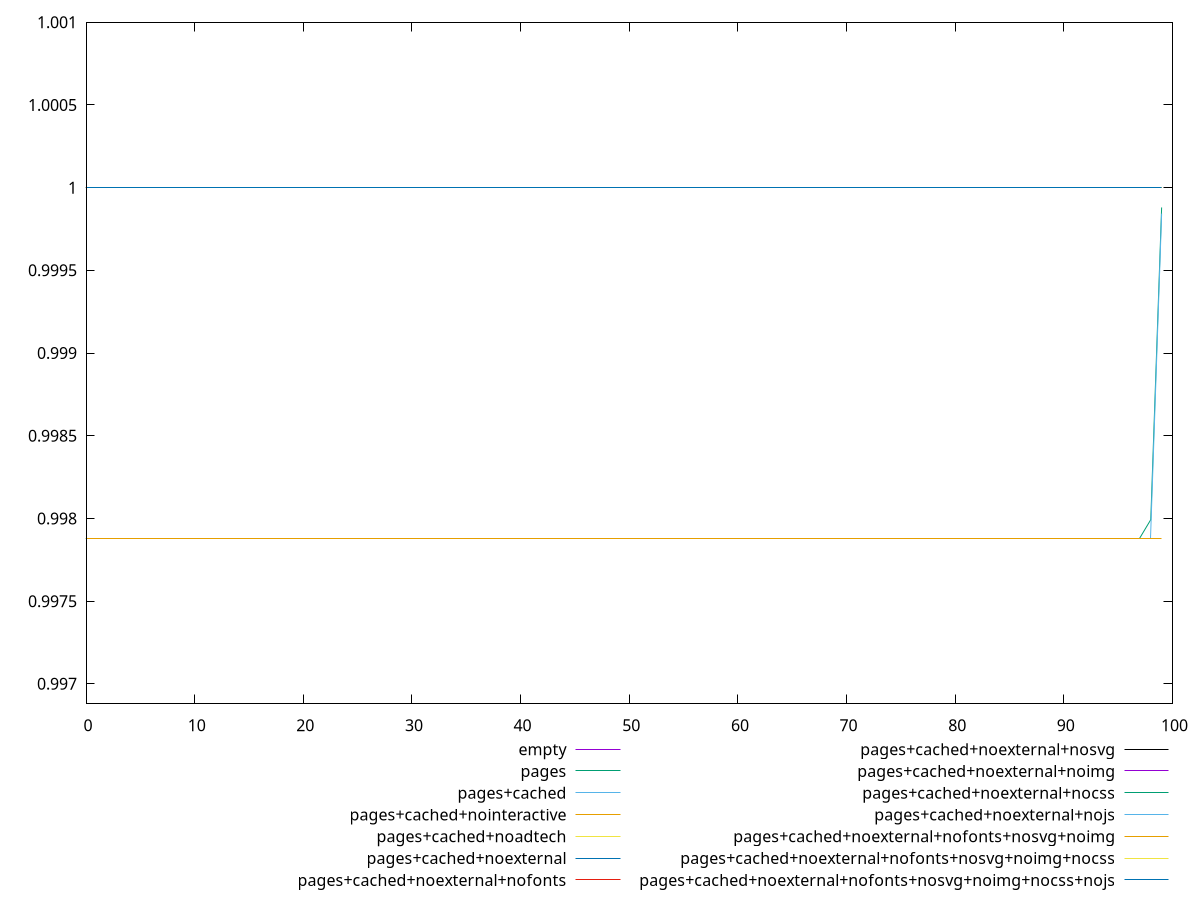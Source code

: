 reset
set terminal svg size 640, 620 enhanced background rgb 'white'
set output "report_00007_2020-12-11T15:55:29.892Z/dom-size/comparison/sorted/all_score.svg"

$empty <<EOF
0 1
1 1
2 1
3 1
4 1
5 1
6 1
7 1
8 1
9 1
10 1
11 1
12 1
13 1
14 1
15 1
16 1
17 1
18 1
19 1
20 1
21 1
22 1
23 1
24 1
25 1
26 1
27 1
28 1
29 1
30 1
31 1
32 1
33 1
34 1
35 1
36 1
37 1
38 1
39 1
40 1
41 1
42 1
43 1
44 1
45 1
46 1
47 1
48 1
49 1
50 1
51 1
52 1
53 1
54 1
55 1
56 1
57 1
58 1
59 1
60 1
61 1
62 1
63 1
64 1
65 1
66 1
67 1
68 1
69 1
70 1
71 1
72 1
73 1
74 1
75 1
76 1
77 1
78 1
79 1
80 1
81 1
82 1
83 1
84 1
85 1
86 1
87 1
88 1
89 1
90 1
91 1
92 1
93 1
94 1
95 1
96 1
97 1
98 1
99 1
EOF

$pages <<EOF
0 0.9978817385378554
1 0.9978817385378554
2 0.9978817385378554
3 0.9978817385378554
4 0.9978817385378554
5 0.9978817385378554
6 0.9978817385378554
7 0.9978817385378554
8 0.9978817385378554
9 0.9978817385378554
10 0.9978817385378554
11 0.9978817385378554
12 0.9978817385378554
13 0.9978817385378554
14 0.9978817385378554
15 0.9978817385378554
16 0.9978817385378554
17 0.9978817385378554
18 0.9978817385378554
19 0.9978817385378554
20 0.9978817385378554
21 0.9978817385378554
22 0.9978817385378554
23 0.9978817385378554
24 0.9978817385378554
25 0.9978817385378554
26 0.9978817385378554
27 0.9978817385378554
28 0.9978817385378554
29 0.9978817385378554
30 0.9978817385378554
31 0.9978817385378554
32 0.9978817385378554
33 0.9978817385378554
34 0.9978817385378554
35 0.9978817385378554
36 0.9978817385378554
37 0.9978817385378554
38 0.9978817385378554
39 0.9978817385378554
40 0.9978817385378554
41 0.9978817385378554
42 0.9978817385378554
43 0.9978817385378554
44 0.9978817385378554
45 0.9978817385378554
46 0.9978817385378554
47 0.9978817385378554
48 0.9978817385378554
49 0.9978817385378554
50 0.9978817385378554
51 0.9978817385378554
52 0.9978817385378554
53 0.9978817385378554
54 0.9978817385378554
55 0.9978817385378554
56 0.9978817385378554
57 0.9978817385378554
58 0.9978817385378554
59 0.9978817385378554
60 0.9978817385378554
61 0.9978817385378554
62 0.9978817385378554
63 0.9978817385378554
64 0.9978817385378554
65 0.9978817385378554
66 0.9978817385378554
67 0.9978817385378554
68 0.9978817385378554
69 0.9978817385378554
70 0.9978817385378554
71 0.9978817385378554
72 0.9978817385378554
73 0.9978817385378554
74 0.9978817385378554
75 0.9978817385378554
76 0.9978817385378554
77 0.9978817385378554
78 0.9978817385378554
79 0.9978817385378554
80 0.9978817385378554
81 0.9978817385378554
82 0.9978817385378554
83 0.9978817385378554
84 0.9978817385378554
85 0.9978817385378554
86 0.9978817385378554
87 0.9978817385378554
88 0.9978817385378554
89 0.9978817385378554
90 0.9978817385378554
91 0.9978817385378554
92 0.9978817385378554
93 0.9978817385378554
94 0.9978817385378554
95 0.9978817385378554
96 0.9978817385378554
97 0.9978817385378554
98 0.997992657587729
99 0.9998804721468972
EOF

$pagesCached <<EOF
0 0.9978817385378554
1 0.9978817385378554
2 0.9978817385378554
3 0.9978817385378554
4 0.9978817385378554
5 0.9978817385378554
6 0.9978817385378554
7 0.9978817385378554
8 0.9978817385378554
9 0.9978817385378554
10 0.9978817385378554
11 0.9978817385378554
12 0.9978817385378554
13 0.9978817385378554
14 0.9978817385378554
15 0.9978817385378554
16 0.9978817385378554
17 0.9978817385378554
18 0.9978817385378554
19 0.9978817385378554
20 0.9978817385378554
21 0.9978817385378554
22 0.9978817385378554
23 0.9978817385378554
24 0.9978817385378554
25 0.9978817385378554
26 0.9978817385378554
27 0.9978817385378554
28 0.9978817385378554
29 0.9978817385378554
30 0.9978817385378554
31 0.9978817385378554
32 0.9978817385378554
33 0.9978817385378554
34 0.9978817385378554
35 0.9978817385378554
36 0.9978817385378554
37 0.9978817385378554
38 0.9978817385378554
39 0.9978817385378554
40 0.9978817385378554
41 0.9978817385378554
42 0.9978817385378554
43 0.9978817385378554
44 0.9978817385378554
45 0.9978817385378554
46 0.9978817385378554
47 0.9978817385378554
48 0.9978817385378554
49 0.9978817385378554
50 0.9978817385378554
51 0.9978817385378554
52 0.9978817385378554
53 0.9978817385378554
54 0.9978817385378554
55 0.9978817385378554
56 0.9978817385378554
57 0.9978817385378554
58 0.9978817385378554
59 0.9978817385378554
60 0.9978817385378554
61 0.9978817385378554
62 0.9978817385378554
63 0.9978817385378554
64 0.9978817385378554
65 0.9978817385378554
66 0.9978817385378554
67 0.9978817385378554
68 0.9978817385378554
69 0.9978817385378554
70 0.9978817385378554
71 0.9978817385378554
72 0.9978817385378554
73 0.9978817385378554
74 0.9978817385378554
75 0.9978817385378554
76 0.9978817385378554
77 0.9978817385378554
78 0.9978817385378554
79 0.9978817385378554
80 0.9978817385378554
81 0.9978817385378554
82 0.9978817385378554
83 0.9978817385378554
84 0.9978817385378554
85 0.9978817385378554
86 0.9978817385378554
87 0.9978817385378554
88 0.9978817385378554
89 0.9978817385378554
90 0.9978817385378554
91 0.9978817385378554
92 0.9978817385378554
93 0.9978817385378554
94 0.9978817385378554
95 0.9978817385378554
96 0.9978817385378554
97 0.9978817385378554
98 0.9978817385378554
99 0.9998428513407445
EOF

$pagesCachedNointeractive <<EOF
0 0.9978817385378554
1 0.9978817385378554
2 0.9978817385378554
3 0.9978817385378554
4 0.9978817385378554
5 0.9978817385378554
6 0.9978817385378554
7 0.9978817385378554
8 0.9978817385378554
9 0.9978817385378554
10 0.9978817385378554
11 0.9978817385378554
12 0.9978817385378554
13 0.9978817385378554
14 0.9978817385378554
15 0.9978817385378554
16 0.9978817385378554
17 0.9978817385378554
18 0.9978817385378554
19 0.9978817385378554
20 0.9978817385378554
21 0.9978817385378554
22 0.9978817385378554
23 0.9978817385378554
24 0.9978817385378554
25 0.9978817385378554
26 0.9978817385378554
27 0.9978817385378554
28 0.9978817385378554
29 0.9978817385378554
30 0.9978817385378554
31 0.9978817385378554
32 0.9978817385378554
33 0.9978817385378554
34 0.9978817385378554
35 0.9978817385378554
36 0.9978817385378554
37 0.9978817385378554
38 0.9978817385378554
39 0.9978817385378554
40 0.9978817385378554
41 0.9978817385378554
42 0.9978817385378554
43 0.9978817385378554
44 0.9978817385378554
45 0.9978817385378554
46 0.9978817385378554
47 0.9978817385378554
48 0.9978817385378554
49 0.9978817385378554
50 0.9978817385378554
51 0.9978817385378554
52 0.9978817385378554
53 0.9978817385378554
54 0.9978817385378554
55 0.9978817385378554
56 0.9978817385378554
57 0.9978817385378554
58 0.9978817385378554
59 0.9978817385378554
60 0.9978817385378554
61 0.9978817385378554
62 0.9978817385378554
63 0.9978817385378554
64 0.9978817385378554
65 0.9978817385378554
66 0.9978817385378554
67 0.9978817385378554
68 0.9978817385378554
69 0.9978817385378554
70 0.9978817385378554
71 0.9978817385378554
72 0.9978817385378554
73 0.9978817385378554
74 0.9978817385378554
75 0.9978817385378554
76 0.9978817385378554
77 0.9978817385378554
78 0.9978817385378554
79 0.9978817385378554
80 0.9978817385378554
81 0.9978817385378554
82 0.9978817385378554
83 0.9978817385378554
84 0.9978817385378554
85 0.9978817385378554
86 0.9978817385378554
87 0.9978817385378554
88 0.9978817385378554
89 0.9978817385378554
90 0.9978817385378554
91 0.9978817385378554
92 0.9978817385378554
93 0.9978817385378554
94 0.9978817385378554
95 0.9978817385378554
96 0.9978817385378554
97 0.9978817385378554
98 0.9978817385378554
99 0.9978817385378554
EOF

$pagesCachedNoadtech <<EOF
0 0.9999997135746177
1 0.9999997135746177
2 0.9999997135746177
3 0.9999997135746177
4 0.9999997135746177
5 0.9999997135746177
6 0.9999997135746177
7 0.9999997135746177
8 0.9999997135746177
9 0.9999997135746177
10 0.9999997135746177
11 0.9999997135746177
12 0.9999997135746177
13 0.9999997135746177
14 0.9999997135746177
15 0.9999997135746177
16 0.9999997135746177
17 0.9999997135746177
18 0.9999997135746177
19 0.9999997135746177
20 0.9999997135746177
21 0.9999997135746177
22 0.9999997135746177
23 0.9999997135746177
24 0.9999997135746177
25 0.9999997135746177
26 0.9999997135746177
27 0.9999997135746177
28 0.9999997135746177
29 0.9999997135746177
30 0.9999997135746177
31 0.9999997135746177
32 0.9999997135746177
33 0.9999997135746177
34 0.9999997135746177
35 0.9999997135746177
36 0.9999997135746177
37 0.9999997135746177
38 0.9999997135746177
39 0.9999997135746177
40 0.9999997135746177
41 0.9999997135746177
42 0.9999997135746177
43 0.9999997135746177
44 0.9999997135746177
45 0.9999997135746177
46 0.9999997135746177
47 0.9999997135746177
48 0.9999997135746177
49 0.9999997135746177
50 0.9999997135746177
51 0.9999997135746177
52 0.9999997135746177
53 0.9999997135746177
54 0.9999997135746177
55 0.9999997135746177
56 0.9999997135746177
57 0.9999997135746177
58 0.9999997135746177
59 0.9999997135746177
60 0.9999997135746177
61 0.9999997135746177
62 0.9999997135746177
63 0.9999997135746177
64 0.9999997135746177
65 0.9999997135746177
66 0.9999997135746177
67 0.9999997135746177
68 0.9999997135746177
69 0.9999997135746177
70 0.9999997135746177
71 0.9999997135746177
72 0.9999997135746177
73 0.9999997135746177
74 0.9999997135746177
75 0.9999997135746177
76 0.9999997135746177
77 0.9999997135746177
78 0.9999997135746177
79 0.9999997135746177
80 0.9999997135746177
81 0.9999997135746177
82 0.9999997135746177
83 0.9999997135746177
84 0.9999997135746177
85 0.9999997135746177
86 0.9999997135746177
87 0.9999997135746177
88 0.9999997135746177
89 0.9999997135746177
90 0.9999997135746177
91 0.9999997135746177
92 0.9999997135746177
93 0.9999997135746177
94 0.9999997135746177
95 0.9999997135746177
96 0.9999997135746177
97 0.9999997135746177
98 0.9999997135746177
99 0.9999997135746177
EOF

$pagesCachedNoexternal <<EOF
0 0.9999997135746177
1 0.9999997135746177
2 0.9999997135746177
3 0.9999997135746177
4 0.9999997135746177
5 0.9999997135746177
6 0.9999997135746177
7 0.9999997135746177
8 0.9999997135746177
9 0.9999997135746177
10 0.9999997135746177
11 0.9999997135746177
12 0.9999997135746177
13 0.9999997135746177
14 0.9999997135746177
15 0.9999997135746177
16 0.9999997135746177
17 0.9999997135746177
18 0.9999997135746177
19 0.9999997135746177
20 0.9999997135746177
21 0.9999997135746177
22 0.9999997135746177
23 0.9999997135746177
24 0.9999997135746177
25 0.9999997135746177
26 0.9999997135746177
27 0.9999997135746177
28 0.9999997135746177
29 0.9999997135746177
30 0.9999997135746177
31 0.9999997135746177
32 0.9999997135746177
33 0.9999997135746177
34 0.9999997135746177
35 0.9999997135746177
36 0.9999997135746177
37 0.9999997135746177
38 0.9999997135746177
39 0.9999997135746177
40 0.9999997135746177
41 0.9999997135746177
42 0.9999997135746177
43 0.9999997135746177
44 0.9999997135746177
45 0.9999997135746177
46 0.9999997135746177
47 0.9999997135746177
48 0.9999997135746177
49 0.9999997135746177
50 0.9999997135746177
51 0.9999997135746177
52 0.9999997135746177
53 0.9999997135746177
54 0.9999997135746177
55 0.9999997135746177
56 0.9999997135746177
57 0.9999997135746177
58 0.9999997135746177
59 0.9999997135746177
60 0.9999997135746177
61 0.9999997135746177
62 0.9999997135746177
63 0.9999997135746177
64 0.9999997135746177
65 0.9999997135746177
66 0.9999997135746177
67 0.9999997135746177
68 0.9999997135746177
69 0.9999997135746177
70 0.9999997135746177
71 0.9999997135746177
72 0.9999997135746177
73 0.9999997135746177
74 0.9999997135746177
75 0.9999997135746177
76 0.9999997135746177
77 0.9999997135746177
78 0.9999997135746177
79 0.9999997135746177
80 0.9999997135746177
81 0.9999997135746177
82 0.9999997135746177
83 0.9999997135746177
84 0.9999997135746177
85 0.9999997135746177
86 0.9999997135746177
87 0.9999997135746177
88 0.9999997135746177
89 0.9999997135746177
90 0.9999997135746177
91 0.9999997135746177
92 0.9999997135746177
93 0.9999997135746177
94 0.9999997135746177
95 0.9999997135746177
96 0.9999997135746177
97 0.9999997135746177
98 0.9999997135746177
99 0.9999997135746177
EOF

$pagesCachedNoexternalNofonts <<EOF
0 0.9999997135746177
1 0.9999997135746177
2 0.9999997135746177
3 0.9999997135746177
4 0.9999997135746177
5 0.9999997135746177
6 0.9999997135746177
7 0.9999997135746177
8 0.9999997135746177
9 0.9999997135746177
10 0.9999997135746177
11 0.9999997135746177
12 0.9999997135746177
13 0.9999997135746177
14 0.9999997135746177
15 0.9999997135746177
16 0.9999997135746177
17 0.9999997135746177
18 0.9999997135746177
19 0.9999997135746177
20 0.9999997135746177
21 0.9999997135746177
22 0.9999997135746177
23 0.9999997135746177
24 0.9999997135746177
25 0.9999997135746177
26 0.9999997135746177
27 0.9999997135746177
28 0.9999997135746177
29 0.9999997135746177
30 0.9999997135746177
31 0.9999997135746177
32 0.9999997135746177
33 0.9999997135746177
34 0.9999997135746177
35 0.9999997135746177
36 0.9999997135746177
37 0.9999997135746177
38 0.9999997135746177
39 0.9999997135746177
40 0.9999997135746177
41 0.9999997135746177
42 0.9999997135746177
43 0.9999997135746177
44 0.9999997135746177
45 0.9999997135746177
46 0.9999997135746177
47 0.9999997135746177
48 0.9999997135746177
49 0.9999997135746177
50 0.9999997135746177
51 0.9999997135746177
52 0.9999997135746177
53 0.9999997135746177
54 0.9999997135746177
55 0.9999997135746177
56 0.9999997135746177
57 0.9999997135746177
58 0.9999997135746177
59 0.9999997135746177
60 0.9999997135746177
61 0.9999997135746177
62 0.9999997135746177
63 0.9999997135746177
64 0.9999997135746177
65 0.9999997135746177
66 0.9999997135746177
67 0.9999997135746177
68 0.9999997135746177
69 0.9999997135746177
70 0.9999997135746177
71 0.9999997135746177
72 0.9999997135746177
73 0.9999997135746177
74 0.9999997135746177
75 0.9999997135746177
76 0.9999997135746177
77 0.9999997135746177
78 0.9999997135746177
79 0.9999997135746177
80 0.9999997135746177
81 0.9999997135746177
82 0.9999997135746177
83 0.9999997135746177
84 0.9999997135746177
85 0.9999997135746177
86 0.9999997135746177
87 0.9999997135746177
88 0.9999997135746177
89 0.9999997135746177
90 0.9999997135746177
91 0.9999997135746177
92 0.9999997135746177
93 0.9999997135746177
94 0.9999997135746177
95 0.9999997135746177
96 0.9999997135746177
97 0.9999997135746177
98 0.9999997135746177
99 0.9999997135746177
EOF

$pagesCachedNoexternalNosvg <<EOF
0 0.9999997135746177
1 0.9999997135746177
2 0.9999997135746177
3 0.9999997135746177
4 0.9999997135746177
5 0.9999997135746177
6 0.9999997135746177
7 0.9999997135746177
8 0.9999997135746177
9 0.9999997135746177
10 0.9999997135746177
11 0.9999997135746177
12 0.9999997135746177
13 0.9999997135746177
14 0.9999997135746177
15 0.9999997135746177
16 0.9999997135746177
17 0.9999997135746177
18 0.9999997135746177
19 0.9999997135746177
20 0.9999997135746177
21 0.9999997135746177
22 0.9999997135746177
23 0.9999997135746177
24 0.9999997135746177
25 0.9999997135746177
26 0.9999997135746177
27 0.9999997135746177
28 0.9999997135746177
29 0.9999997135746177
30 0.9999997135746177
31 0.9999997135746177
32 0.9999997135746177
33 0.9999997135746177
34 0.9999997135746177
35 0.9999997135746177
36 0.9999997135746177
37 0.9999997135746177
38 0.9999997135746177
39 0.9999997135746177
40 0.9999997135746177
41 0.9999997135746177
42 0.9999997135746177
43 0.9999997135746177
44 0.9999997135746177
45 0.9999997135746177
46 0.9999997135746177
47 0.9999997135746177
48 0.9999997135746177
49 0.9999997135746177
50 0.9999997135746177
51 0.9999997135746177
52 0.9999997135746177
53 0.9999997135746177
54 0.9999997135746177
55 0.9999997135746177
56 0.9999997135746177
57 0.9999997135746177
58 0.9999997135746177
59 0.9999997135746177
60 0.9999997135746177
61 0.9999997135746177
62 0.9999997135746177
63 0.9999997135746177
64 0.9999997135746177
65 0.9999997135746177
66 0.9999997135746177
67 0.9999997135746177
68 0.9999997135746177
69 0.9999997135746177
70 0.9999997135746177
71 0.9999997135746177
72 0.9999997135746177
73 0.9999997135746177
74 0.9999997135746177
75 0.9999997135746177
76 0.9999997135746177
77 0.9999997135746177
78 0.9999997135746177
79 0.9999997135746177
80 0.9999997135746177
81 0.9999997135746177
82 0.9999997135746177
83 0.9999997135746177
84 0.9999997135746177
85 0.9999997135746177
86 0.9999997135746177
87 0.9999997135746177
88 0.9999997135746177
89 0.9999997135746177
90 0.9999997135746177
91 0.9999997135746177
92 0.9999997135746177
93 0.9999997135746177
94 0.9999997135746177
95 0.9999997135746177
96 0.9999997135746177
97 0.9999997135746177
98 0.9999997135746177
99 0.9999997135746177
EOF

$pagesCachedNoexternalNoimg <<EOF
0 0.9999997135746177
1 0.9999997135746177
2 0.9999997135746177
3 0.9999997135746177
4 0.9999997135746177
5 0.9999997135746177
6 0.9999997135746177
7 0.9999997135746177
8 0.9999997135746177
9 0.9999997135746177
10 0.9999997135746177
11 0.9999997135746177
12 0.9999997135746177
13 0.9999997135746177
14 0.9999997135746177
15 0.9999997135746177
16 0.9999997135746177
17 0.9999997135746177
18 0.9999997135746177
19 0.9999997135746177
20 0.9999997135746177
21 0.9999997135746177
22 0.9999997135746177
23 0.9999997135746177
24 0.9999997135746177
25 0.9999997135746177
26 0.9999997135746177
27 0.9999997135746177
28 0.9999997135746177
29 0.9999997135746177
30 0.9999997135746177
31 0.9999997135746177
32 0.9999997135746177
33 0.9999997135746177
34 0.9999997135746177
35 0.9999997135746177
36 0.9999997135746177
37 0.9999997135746177
38 0.9999997135746177
39 0.9999997135746177
40 0.9999997135746177
41 0.9999997135746177
42 0.9999997135746177
43 0.9999997135746177
44 0.9999997135746177
45 0.9999997135746177
46 0.9999997135746177
47 0.9999997135746177
48 0.9999997135746177
49 0.9999997135746177
50 0.9999997135746177
51 0.9999997135746177
52 0.9999997135746177
53 0.9999997135746177
54 0.9999997135746177
55 0.9999997135746177
56 0.9999997135746177
57 0.9999997135746177
58 0.9999997135746177
59 0.9999997135746177
60 0.9999997135746177
61 0.9999997135746177
62 0.9999997135746177
63 0.9999997135746177
64 0.9999997135746177
65 0.9999997135746177
66 0.9999997135746177
67 0.9999997135746177
68 0.9999997135746177
69 0.9999997135746177
70 0.9999997135746177
71 0.9999997135746177
72 0.9999997135746177
73 0.9999997135746177
74 0.9999997135746177
75 0.9999997135746177
76 0.9999997135746177
77 0.9999997135746177
78 0.9999997135746177
79 0.9999997135746177
80 0.9999997135746177
81 0.9999997135746177
82 0.9999997135746177
83 0.9999997135746177
84 0.9999997135746177
85 0.9999997135746177
86 0.9999997135746177
87 0.9999997135746177
88 0.9999997135746177
89 0.9999997135746177
90 0.9999997135746177
91 0.9999997135746177
92 0.9999997135746177
93 0.9999997135746177
94 0.9999997135746177
95 0.9999997135746177
96 0.9999997135746177
97 0.9999997135746177
98 0.9999997135746177
99 0.9999997135746177
EOF

$pagesCachedNoexternalNocss <<EOF
0 0.9999997135746177
1 0.9999997135746177
2 0.9999997135746177
3 0.9999997135746177
4 0.9999997135746177
5 0.9999997135746177
6 0.9999997135746177
7 0.9999997135746177
8 0.9999997135746177
9 0.9999997135746177
10 0.9999997135746177
11 0.9999997135746177
12 0.9999997135746177
13 0.9999997135746177
14 0.9999997135746177
15 0.9999997135746177
16 0.9999997135746177
17 0.9999997135746177
18 0.9999997135746177
19 0.9999997135746177
20 0.9999997135746177
21 0.9999997135746177
22 0.9999997135746177
23 0.9999997135746177
24 0.9999997135746177
25 0.9999997135746177
26 0.9999997135746177
27 0.9999997135746177
28 0.9999997135746177
29 0.9999997135746177
30 0.9999997135746177
31 0.9999997135746177
32 0.9999997135746177
33 0.9999997135746177
34 0.9999997135746177
35 0.9999997135746177
36 0.9999997135746177
37 0.9999997135746177
38 0.9999997135746177
39 0.9999997135746177
40 0.9999997135746177
41 0.9999997135746177
42 0.9999997135746177
43 0.9999997135746177
44 0.9999997135746177
45 0.9999997135746177
46 0.9999997135746177
47 0.9999997135746177
48 0.9999997135746177
49 0.9999997135746177
50 0.9999997135746177
51 0.9999997135746177
52 0.9999997135746177
53 0.9999997135746177
54 0.9999997135746177
55 0.9999997135746177
56 0.9999997135746177
57 0.9999997135746177
58 0.9999997135746177
59 0.9999997135746177
60 0.9999997135746177
61 0.9999997135746177
62 0.9999997135746177
63 0.9999997135746177
64 0.9999997135746177
65 0.9999997135746177
66 0.9999997135746177
67 0.9999997135746177
68 0.9999997135746177
69 0.9999997135746177
70 0.9999997135746177
71 0.9999997135746177
72 0.9999997135746177
73 0.9999997135746177
74 0.9999997135746177
75 0.9999997135746177
76 0.9999997135746177
77 0.9999997135746177
78 0.9999997135746177
79 0.9999997135746177
80 0.9999997135746177
81 0.9999997135746177
82 0.9999997135746177
83 0.9999997135746177
84 0.9999997135746177
85 0.9999997135746177
86 0.9999997135746177
87 0.9999997135746177
88 0.9999997135746177
89 0.9999997135746177
90 0.9999997135746177
91 0.9999997135746177
92 0.9999997135746177
93 0.9999997135746177
94 0.9999997135746177
95 0.9999997135746177
96 0.9999997135746177
97 0.9999997135746177
98 0.9999997135746177
99 0.9999997135746177
EOF

$pagesCachedNoexternalNojs <<EOF
0 0.9999999999999785
1 0.9999999999999785
2 0.9999999999999785
3 0.9999999999999785
4 0.9999999999999785
5 0.9999999999999785
6 0.9999999999999785
7 0.9999999999999785
8 0.9999999999999785
9 0.9999999999999785
10 0.9999999999999785
11 0.9999999999999785
12 0.9999999999999785
13 0.9999999999999785
14 0.9999999999999785
15 0.9999999999999785
16 0.9999999999999785
17 0.9999999999999785
18 0.9999999999999785
19 0.9999999999999785
20 0.9999999999999785
21 0.9999999999999785
22 0.9999999999999785
23 0.9999999999999785
24 0.9999999999999785
25 0.9999999999999785
26 0.9999999999999785
27 0.9999999999999785
28 0.9999999999999785
29 0.9999999999999785
30 0.9999999999999785
31 0.9999999999999785
32 0.9999999999999785
33 0.9999999999999785
34 0.9999999999999785
35 0.9999999999999785
36 0.9999999999999785
37 0.9999999999999785
38 0.9999999999999785
39 0.9999999999999785
40 0.9999999999999785
41 0.9999999999999785
42 0.9999999999999785
43 0.9999999999999785
44 0.9999999999999785
45 0.9999999999999785
46 0.9999999999999785
47 0.9999999999999785
48 0.9999999999999785
49 0.9999999999999785
50 0.9999999999999785
51 0.9999999999999785
52 0.9999999999999785
53 0.9999999999999785
54 0.9999999999999785
55 0.9999999999999785
56 0.9999999999999785
57 0.9999999999999785
58 0.9999999999999785
59 0.9999999999999785
60 0.9999999999999785
61 0.9999999999999785
62 0.9999999999999785
63 0.9999999999999785
64 0.9999999999999785
65 0.9999999999999785
66 0.9999999999999785
67 0.9999999999999785
68 0.9999999999999785
69 0.9999999999999785
70 0.9999999999999785
71 0.9999999999999785
72 0.9999999999999785
73 0.9999999999999785
74 0.9999999999999785
75 0.9999999999999785
76 0.9999999999999785
77 0.9999999999999785
78 0.9999999999999785
79 0.9999999999999785
80 0.9999999999999785
81 0.9999999999999785
82 0.9999999999999785
83 0.9999999999999785
84 0.9999999999999785
85 0.9999999999999785
86 0.9999999999999785
87 0.9999999999999785
88 0.9999999999999785
89 0.9999999999999785
90 0.9999999999999785
91 0.9999999999999785
92 0.9999999999999785
93 0.9999999999999785
94 0.9999999999999785
95 0.9999999999999785
96 0.9999999999999785
97 0.9999999999999785
98 0.9999999999999785
99 0.9999999999999785
EOF

$pagesCachedNoexternalNofontsNosvgNoimg <<EOF
0 0.9999997135746177
1 0.9999997135746177
2 0.9999997135746177
3 0.9999997135746177
4 0.9999997135746177
5 0.9999997135746177
6 0.9999997135746177
7 0.9999997135746177
8 0.9999997135746177
9 0.9999997135746177
10 0.9999997135746177
11 0.9999997135746177
12 0.9999997135746177
13 0.9999997135746177
14 0.9999997135746177
15 0.9999997135746177
16 0.9999997135746177
17 0.9999997135746177
18 0.9999997135746177
19 0.9999997135746177
20 0.9999997135746177
21 0.9999997135746177
22 0.9999997135746177
23 0.9999997135746177
24 0.9999997135746177
25 0.9999997135746177
26 0.9999997135746177
27 0.9999997135746177
28 0.9999997135746177
29 0.9999997135746177
30 0.9999997135746177
31 0.9999997135746177
32 0.9999997135746177
33 0.9999997135746177
34 0.9999997135746177
35 0.9999997135746177
36 0.9999997135746177
37 0.9999997135746177
38 0.9999997135746177
39 0.9999997135746177
40 0.9999997135746177
41 0.9999997135746177
42 0.9999997135746177
43 0.9999997135746177
44 0.9999997135746177
45 0.9999997135746177
46 0.9999997135746177
47 0.9999997135746177
48 0.9999997135746177
49 0.9999997135746177
50 0.9999997135746177
51 0.9999997135746177
52 0.9999997135746177
53 0.9999997135746177
54 0.9999997135746177
55 0.9999997135746177
56 0.9999997135746177
57 0.9999997135746177
58 0.9999997135746177
59 0.9999997135746177
60 0.9999997135746177
61 0.9999997135746177
62 0.9999997135746177
63 0.9999997135746177
64 0.9999997135746177
65 0.9999997135746177
66 0.9999997135746177
67 0.9999997135746177
68 0.9999997135746177
69 0.9999997135746177
70 0.9999997135746177
71 0.9999997135746177
72 0.9999997135746177
73 0.9999997135746177
74 0.9999997135746177
75 0.9999997135746177
76 0.9999997135746177
77 0.9999997135746177
78 0.9999997135746177
79 0.9999997135746177
80 0.9999997135746177
81 0.9999997135746177
82 0.9999997135746177
83 0.9999997135746177
84 0.9999997135746177
85 0.9999997135746177
86 0.9999997135746177
87 0.9999997135746177
88 0.9999997135746177
89 0.9999997135746177
90 0.9999997135746177
91 0.9999997135746177
92 0.9999997135746177
93 0.9999997135746177
94 0.9999997135746177
95 0.9999997135746177
96 0.9999997135746177
97 0.9999997135746177
98 0.9999997135746177
99 0.9999997135746177
EOF

$pagesCachedNoexternalNofontsNosvgNoimgNocss <<EOF
0 0.9999997135746177
1 0.9999997135746177
2 0.9999997135746177
3 0.9999997135746177
4 0.9999997135746177
5 0.9999997135746177
6 0.9999997135746177
7 0.9999997135746177
8 0.9999997135746177
9 0.9999997135746177
10 0.9999997135746177
11 0.9999997135746177
12 0.9999997135746177
13 0.9999997135746177
14 0.9999997135746177
15 0.9999997135746177
16 0.9999997135746177
17 0.9999997135746177
18 0.9999997135746177
19 0.9999997135746177
20 0.9999997135746177
21 0.9999997135746177
22 0.9999997135746177
23 0.9999997135746177
24 0.9999997135746177
25 0.9999997135746177
26 0.9999997135746177
27 0.9999997135746177
28 0.9999997135746177
29 0.9999997135746177
30 0.9999997135746177
31 0.9999997135746177
32 0.9999997135746177
33 0.9999997135746177
34 0.9999997135746177
35 0.9999997135746177
36 0.9999997135746177
37 0.9999997135746177
38 0.9999997135746177
39 0.9999997135746177
40 0.9999997135746177
41 0.9999997135746177
42 0.9999997135746177
43 0.9999997135746177
44 0.9999997135746177
45 0.9999997135746177
46 0.9999997135746177
47 0.9999997135746177
48 0.9999997135746177
49 0.9999997135746177
50 0.9999997135746177
51 0.9999997135746177
52 0.9999997135746177
53 0.9999997135746177
54 0.9999997135746177
55 0.9999997135746177
56 0.9999997135746177
57 0.9999997135746177
58 0.9999997135746177
59 0.9999997135746177
60 0.9999997135746177
61 0.9999997135746177
62 0.9999997135746177
63 0.9999997135746177
64 0.9999997135746177
65 0.9999997135746177
66 0.9999997135746177
67 0.9999997135746177
68 0.9999997135746177
69 0.9999997135746177
70 0.9999997135746177
71 0.9999997135746177
72 0.9999997135746177
73 0.9999997135746177
74 0.9999997135746177
75 0.9999997135746177
76 0.9999997135746177
77 0.9999997135746177
78 0.9999997135746177
79 0.9999997135746177
80 0.9999997135746177
81 0.9999997135746177
82 0.9999997135746177
83 0.9999997135746177
84 0.9999997135746177
85 0.9999997135746177
86 0.9999997135746177
87 0.9999997135746177
88 0.9999997135746177
89 0.9999997135746177
90 0.9999997135746177
91 0.9999997135746177
92 0.9999997135746177
93 0.9999997135746177
94 0.9999997135746177
95 0.9999997135746177
96 0.9999997135746177
97 0.9999997135746177
98 0.9999997135746177
99 0.9999997135746177
EOF

$pagesCachedNoexternalNofontsNosvgNoimgNocssNojs <<EOF
0 0.9999999999999785
1 0.9999999999999785
2 0.9999999999999785
3 0.9999999999999785
4 0.9999999999999785
5 0.9999999999999785
6 0.9999999999999785
7 0.9999999999999785
8 0.9999999999999785
9 0.9999999999999785
10 0.9999999999999785
11 0.9999999999999785
12 0.9999999999999785
13 0.9999999999999785
14 0.9999999999999785
15 0.9999999999999785
16 0.9999999999999785
17 0.9999999999999785
18 0.9999999999999785
19 0.9999999999999785
20 0.9999999999999785
21 0.9999999999999785
22 0.9999999999999785
23 0.9999999999999785
24 0.9999999999999785
25 0.9999999999999785
26 0.9999999999999785
27 0.9999999999999785
28 0.9999999999999785
29 0.9999999999999785
30 0.9999999999999785
31 0.9999999999999785
32 0.9999999999999785
33 0.9999999999999785
34 0.9999999999999785
35 0.9999999999999785
36 0.9999999999999785
37 0.9999999999999785
38 0.9999999999999785
39 0.9999999999999785
40 0.9999999999999785
41 0.9999999999999785
42 0.9999999999999785
43 0.9999999999999785
44 0.9999999999999785
45 0.9999999999999785
46 0.9999999999999785
47 0.9999999999999785
48 0.9999999999999785
49 0.9999999999999785
50 0.9999999999999785
51 0.9999999999999785
52 0.9999999999999785
53 0.9999999999999785
54 0.9999999999999785
55 0.9999999999999785
56 0.9999999999999785
57 0.9999999999999785
58 0.9999999999999785
59 0.9999999999999785
60 0.9999999999999785
61 0.9999999999999785
62 0.9999999999999785
63 0.9999999999999785
64 0.9999999999999785
65 0.9999999999999785
66 0.9999999999999785
67 0.9999999999999785
68 0.9999999999999785
69 0.9999999999999785
70 0.9999999999999785
71 0.9999999999999785
72 0.9999999999999785
73 0.9999999999999785
74 0.9999999999999785
75 0.9999999999999785
76 0.9999999999999785
77 0.9999999999999785
78 0.9999999999999785
79 0.9999999999999785
80 0.9999999999999785
81 0.9999999999999785
82 0.9999999999999785
83 0.9999999999999785
84 0.9999999999999785
85 0.9999999999999785
86 0.9999999999999785
87 0.9999999999999785
88 0.9999999999999785
89 0.9999999999999785
90 0.9999999999999785
91 0.9999999999999785
92 0.9999999999999785
93 0.9999999999999785
94 0.9999999999999785
95 0.9999999999999785
96 0.9999999999999785
97 0.9999999999999785
98 0.9999999999999785
99 0.9999999999999785
EOF

set key outside below
set yrange [0.9968817385378554:1.001]

plot \
  $empty title "empty" with line, \
  $pages title "pages" with line, \
  $pagesCached title "pages+cached" with line, \
  $pagesCachedNointeractive title "pages+cached+nointeractive" with line, \
  $pagesCachedNoadtech title "pages+cached+noadtech" with line, \
  $pagesCachedNoexternal title "pages+cached+noexternal" with line, \
  $pagesCachedNoexternalNofonts title "pages+cached+noexternal+nofonts" with line, \
  $pagesCachedNoexternalNosvg title "pages+cached+noexternal+nosvg" with line, \
  $pagesCachedNoexternalNoimg title "pages+cached+noexternal+noimg" with line, \
  $pagesCachedNoexternalNocss title "pages+cached+noexternal+nocss" with line, \
  $pagesCachedNoexternalNojs title "pages+cached+noexternal+nojs" with line, \
  $pagesCachedNoexternalNofontsNosvgNoimg title "pages+cached+noexternal+nofonts+nosvg+noimg" with line, \
  $pagesCachedNoexternalNofontsNosvgNoimgNocss title "pages+cached+noexternal+nofonts+nosvg+noimg+nocss" with line, \
  $pagesCachedNoexternalNofontsNosvgNoimgNocssNojs title "pages+cached+noexternal+nofonts+nosvg+noimg+nocss+nojs" with line, \


reset
